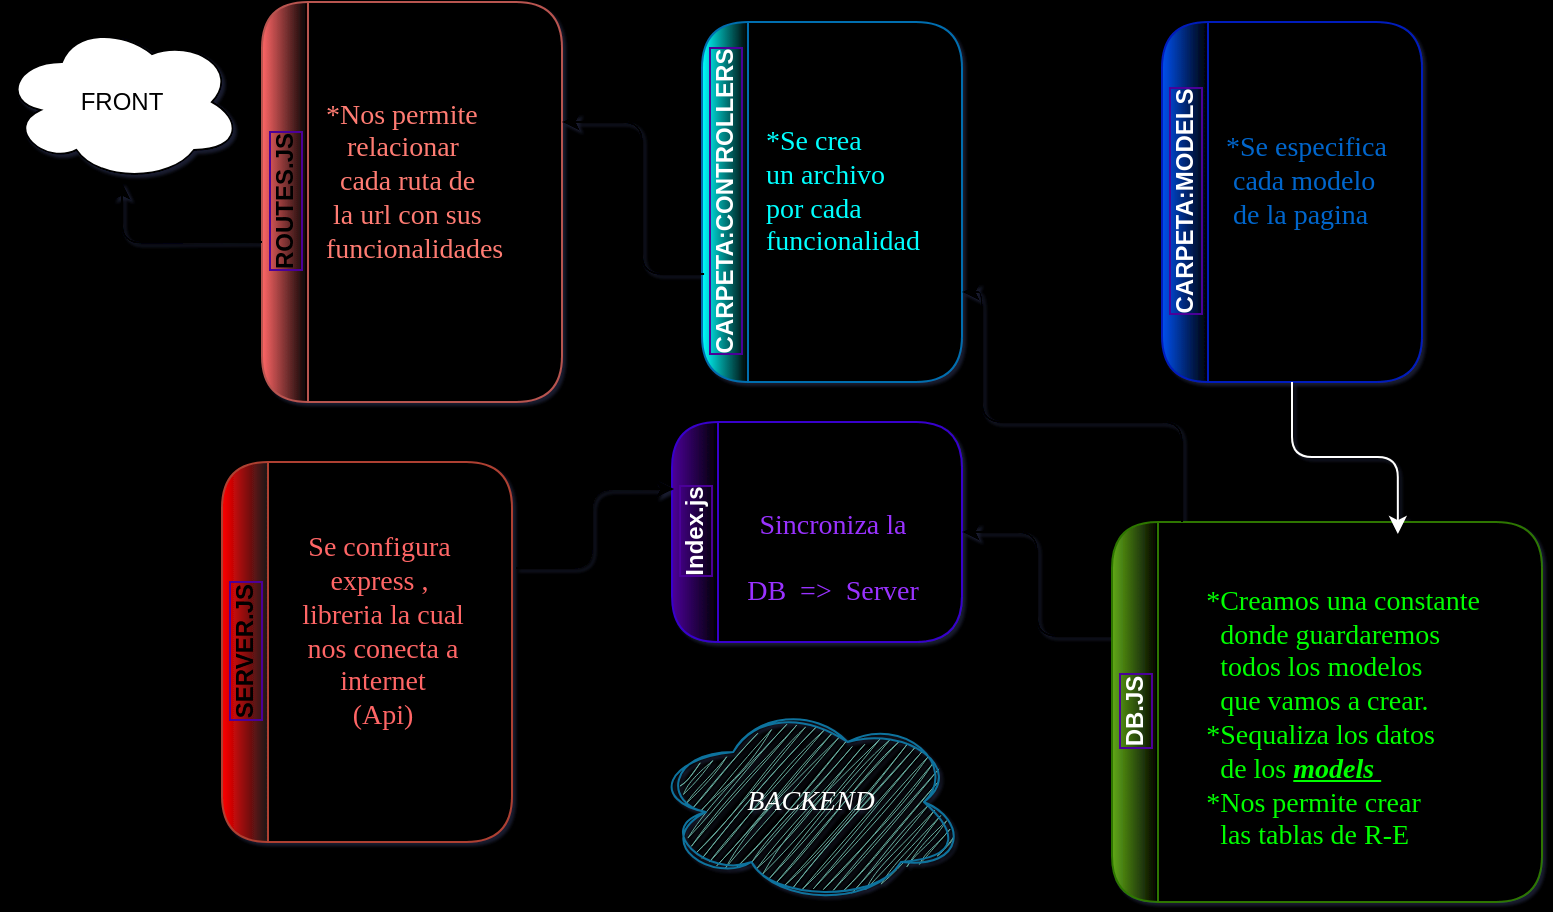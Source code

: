 <mxfile version="21.2.8" type="github">
  <diagram id="R2lEEEUBdFMjLlhIrx00" name="Page-1">
    <mxGraphModel dx="880" dy="462" grid="1" gridSize="10" guides="1" tooltips="1" connect="1" arrows="1" fold="1" page="1" pageScale="1" pageWidth="850" pageHeight="1100" background="#000000" math="0" shadow="1" extFonts="Permanent Marker^https://fonts.googleapis.com/css?family=Permanent+Marker">
      <root>
        <mxCell id="0" />
        <mxCell id="1" parent="0" />
        <mxCell id="7E1r3Ql1fIFvwaNYg_f9-37" value="Index.js" style="swimlane;horizontal=0;whiteSpace=wrap;html=1;labelBackgroundColor=none;labelBorderColor=#4C0099;fillColor=#4C0099;fontColor=#ffffff;strokeColor=#3700CC;gradientColor=#000000;gradientDirection=east;swimlaneFillColor=#000000;rounded=1;shadow=0;glass=0;swimlaneLine=1;arcSize=50;fontSize=12;" vertex="1" parent="1">
          <mxGeometry x="335" y="660" width="145" height="110" as="geometry">
            <mxRectangle x="270" y="230" width="40" height="80" as="alternateBounds" />
          </mxGeometry>
        </mxCell>
        <mxCell id="7E1r3Ql1fIFvwaNYg_f9-38" value="&lt;font color=&quot;#9933ff&quot; data-font-src=&quot;https://fonts.googleapis.com/css?family=Permanent+Marker&quot; face=&quot;Permanent Marker&quot; style=&quot;font-size: 14px;&quot;&gt;&lt;br style=&quot;font-size: 14px;&quot;&gt;Sincroniza la &lt;br style=&quot;font-size: 14px;&quot;&gt;&lt;br style=&quot;font-size: 14px;&quot;&gt;DB&amp;nbsp; =&amp;gt;&amp;nbsp; Server&lt;/font&gt;" style="text;html=1;align=center;verticalAlign=middle;resizable=0;points=[];autosize=1;strokeColor=none;fillColor=none;fontFamily=Comic Sans MS;fontSize=14;rounded=1;" vertex="1" parent="7E1r3Ql1fIFvwaNYg_f9-37">
          <mxGeometry x="20" y="20" width="120" height="80" as="geometry" />
        </mxCell>
        <mxCell id="7E1r3Ql1fIFvwaNYg_f9-42" value="" style="edgeStyle=orthogonalEdgeStyle;rounded=1;orthogonalLoop=1;jettySize=auto;html=1;entryX=1;entryY=0.5;entryDx=0;entryDy=0;exitX=0.065;exitY=0.3;exitDx=0;exitDy=0;exitPerimeter=0;" edge="1" parent="1" source="7E1r3Ql1fIFvwaNYg_f9-44" target="7E1r3Ql1fIFvwaNYg_f9-37">
          <mxGeometry relative="1" as="geometry">
            <mxPoint x="500" y="780" as="sourcePoint" />
            <mxPoint x="475" y="600" as="targetPoint" />
          </mxGeometry>
        </mxCell>
        <mxCell id="7E1r3Ql1fIFvwaNYg_f9-44" value="DB.JS&lt;br&gt;" style="swimlane;horizontal=0;whiteSpace=wrap;html=1;labelBackgroundColor=none;labelBorderColor=#4C0099;fillColor=#60a917;strokeColor=#2D7600;gradientDirection=east;swimlaneFillColor=#000000;rounded=1;fontColor=#ffffff;gradientColor=#000000;arcSize=50;" vertex="1" parent="1">
          <mxGeometry x="555" y="710" width="215" height="190" as="geometry" />
        </mxCell>
        <mxCell id="7E1r3Ql1fIFvwaNYg_f9-59" value="&lt;div style=&quot;text-align: left;&quot;&gt;&lt;font face=&quot;Permanent Marker&quot; color=&quot;#00ff00&quot;&gt;&lt;span style=&quot;font-size: 14px;&quot;&gt;&lt;br&gt;&lt;/span&gt;&lt;/font&gt;&lt;/div&gt;&lt;font color=&quot;#00ff00&quot; data-font-src=&quot;https://fonts.googleapis.com/css?family=Permanent+Marker&quot; face=&quot;Permanent Marker&quot; style=&quot;font-size: 14px;&quot;&gt;&lt;div style=&quot;text-align: left;&quot;&gt;&lt;span style=&quot;background-color: initial;&quot;&gt;*Creamos una constante&lt;/span&gt;&lt;/div&gt;&lt;div style=&quot;text-align: left;&quot;&gt;&lt;span style=&quot;background-color: initial;&quot;&gt;&amp;nbsp; donde guardaremos&amp;nbsp;&lt;/span&gt;&lt;/div&gt;&lt;div style=&quot;text-align: left;&quot;&gt;&lt;span style=&quot;background-color: initial;&quot;&gt;&amp;nbsp; todos los modelos&amp;nbsp;&lt;/span&gt;&lt;/div&gt;&lt;div style=&quot;text-align: left;&quot;&gt;&lt;span style=&quot;background-color: initial;&quot;&gt;&amp;nbsp; que vamos a crear.&lt;/span&gt;&lt;/div&gt;&lt;div style=&quot;text-align: left;&quot;&gt;&lt;span style=&quot;background-color: initial;&quot;&gt;*Sequaliza los datos&lt;/span&gt;&lt;/div&gt;&lt;div style=&quot;text-align: left;&quot;&gt;&lt;span style=&quot;background-color: initial;&quot;&gt;&amp;nbsp; de los&amp;nbsp;&lt;/span&gt;&lt;u style=&quot;background-color: initial;&quot;&gt;&lt;i&gt;&lt;b&gt;models&amp;nbsp;&lt;/b&gt;&lt;/i&gt;&lt;/u&gt;&lt;/div&gt;&lt;div style=&quot;text-align: left;&quot;&gt;*Nos permite crear&amp;nbsp;&lt;br style=&quot;color: rgb(255, 124, 115);&quot;&gt;&lt;span style=&quot;color: rgb(255, 124, 115);&quot;&gt;&amp;nbsp;&lt;/span&gt; las tablas de&amp;nbsp;R-E&lt;br&gt;&lt;/div&gt;&lt;/font&gt;" style="text;html=1;align=center;verticalAlign=middle;resizable=0;points=[];autosize=1;strokeColor=none;fillColor=none;rounded=1;shadow=1;" vertex="1" parent="7E1r3Ql1fIFvwaNYg_f9-44">
          <mxGeometry x="20" y="5" width="190" height="170" as="geometry" />
        </mxCell>
        <mxCell id="7E1r3Ql1fIFvwaNYg_f9-46" value="SERVER.JS&lt;br style=&quot;font-size: 12px;&quot;&gt;" style="swimlane;horizontal=0;whiteSpace=wrap;html=1;labelBackgroundColor=none;labelBorderColor=#4C0099;fillColor=#FF0000;strokeColor=#ae4132;gradientDirection=east;swimlaneFillColor=#000000;rounded=1;arcSize=50;gradientColor=#1A1A1A;fontSize=12;" vertex="1" parent="1">
          <mxGeometry x="110" y="680" width="145" height="190" as="geometry" />
        </mxCell>
        <mxCell id="7E1r3Ql1fIFvwaNYg_f9-47" value="&lt;font style=&quot;font-size: 14px;&quot;&gt;&lt;span style=&quot;font-size: 14px;&quot;&gt;Se configura&amp;nbsp;&lt;br style=&quot;font-size: 14px;&quot;&gt;express ,&amp;nbsp;&lt;br style=&quot;font-size: 14px;&quot;&gt;libreria la cual&lt;br style=&quot;font-size: 14px;&quot;&gt;nos conecta a&lt;br style=&quot;font-size: 14px;&quot;&gt;internet&lt;br style=&quot;font-size: 14px;&quot;&gt;(Api)&lt;br style=&quot;font-size: 14px;&quot;&gt;&lt;/span&gt;&lt;/font&gt;" style="text;html=1;align=center;verticalAlign=middle;resizable=0;points=[];autosize=1;strokeColor=none;fillColor=none;fontSize=14;fontFamily=Permanent Marker;fontSource=https%3A%2F%2Ffonts.googleapis.com%2Fcss%3Ffamily%3DPermanent%2BMarker;fontColor=#FF6666;rounded=1;" vertex="1" parent="7E1r3Ql1fIFvwaNYg_f9-46">
          <mxGeometry x="15" y="30" width="130" height="110" as="geometry" />
        </mxCell>
        <mxCell id="7E1r3Ql1fIFvwaNYg_f9-48" value="CARPETA:CONTROLLERS&lt;br&gt;" style="swimlane;horizontal=0;whiteSpace=wrap;html=1;labelBackgroundColor=none;labelBorderColor=#4C0099;fillColor=#00FFFF;fontColor=#ffffff;strokeColor=#006EAF;gradientDirection=east;swimlaneFillColor=#000000;gradientColor=#000000;rounded=1;arcSize=50;" vertex="1" parent="1">
          <mxGeometry x="350" y="460" width="130" height="180" as="geometry" />
        </mxCell>
        <mxCell id="7E1r3Ql1fIFvwaNYg_f9-49" value="*Se crea&amp;nbsp;&lt;br&gt;un archivo&lt;br style=&quot;font-size: 14px;&quot;&gt;por cada&amp;nbsp;&lt;br style=&quot;font-size: 14px;&quot;&gt;funcionalidad" style="text;html=1;align=left;verticalAlign=middle;resizable=0;points=[];autosize=1;strokeColor=none;fillColor=none;fontSize=14;fontFamily=Permanent Marker;fontSource=https%3A%2F%2Ffonts.googleapis.com%2Fcss%3Ffamily%3DPermanent%2BMarker;fontColor=#00FFFF;rounded=1;" vertex="1" parent="7E1r3Ql1fIFvwaNYg_f9-48">
          <mxGeometry x="30" y="45" width="120" height="80" as="geometry" />
        </mxCell>
        <mxCell id="7E1r3Ql1fIFvwaNYg_f9-50" value="CARPETA:MODELS" style="swimlane;horizontal=0;whiteSpace=wrap;html=1;labelBackgroundColor=none;labelBorderColor=#4C0099;fillColor=#0050ef;fontColor=#ffffff;strokeColor=#001DBC;gradientDirection=east;swimlaneFillColor=#000000;gradientColor=#000000;rounded=1;arcSize=50;glass=0;shadow=0;swimlaneLine=1;" vertex="1" parent="1">
          <mxGeometry x="580" y="460" width="130" height="180" as="geometry" />
        </mxCell>
        <mxCell id="7E1r3Ql1fIFvwaNYg_f9-51" value="&lt;font color=&quot;#0066cc&quot; data-font-src=&quot;https://fonts.googleapis.com/css?family=Permanent+Marker&quot; face=&quot;Permanent Marker&quot; style=&quot;font-size: 14px;&quot;&gt;*Se especifica &lt;br&gt;&amp;nbsp;cada&amp;nbsp;modelo&lt;br&gt;&amp;nbsp;de la pagina&lt;br&gt;&lt;/font&gt;" style="text;html=1;align=left;verticalAlign=middle;resizable=0;points=[];autosize=1;strokeColor=none;fillColor=none;rounded=1;arcSize=50;" vertex="1" parent="7E1r3Ql1fIFvwaNYg_f9-50">
          <mxGeometry x="30" y="45" width="120" height="70" as="geometry" />
        </mxCell>
        <mxCell id="7E1r3Ql1fIFvwaNYg_f9-52" value="ROUTES.JS" style="swimlane;horizontal=0;whiteSpace=wrap;html=1;labelBackgroundColor=none;labelBorderColor=#4C0099;fillColor=#000000;strokeColor=#b85450;gradientColor=#FF6666;gradientDirection=west;swimlaneFillColor=#000000;rounded=1;arcSize=50;" vertex="1" parent="1">
          <mxGeometry x="130" y="450" width="150" height="200" as="geometry" />
        </mxCell>
        <mxCell id="7E1r3Ql1fIFvwaNYg_f9-53" value="&lt;font color=&quot;#ff7c73&quot; data-font-src=&quot;https://fonts.googleapis.com/css?family=Permanent+Marker&quot; face=&quot;Permanent Marker&quot; style=&quot;font-size: 14px;&quot;&gt;*Nos permite &lt;br&gt;&amp;nbsp; &amp;nbsp;relacionar&amp;nbsp;&amp;nbsp;&lt;br&gt;&amp;nbsp; cada ruta de &lt;br&gt;&amp;nbsp;la&amp;nbsp;url con sus&lt;br&gt;funcionalidades&lt;br&gt;&lt;/font&gt;" style="text;html=1;align=left;verticalAlign=middle;resizable=0;points=[];autosize=1;strokeColor=none;fillColor=none;rounded=1;" vertex="1" parent="7E1r3Ql1fIFvwaNYg_f9-52">
          <mxGeometry x="30" y="40" width="130" height="100" as="geometry" />
        </mxCell>
        <mxCell id="7E1r3Ql1fIFvwaNYg_f9-67" value="" style="edgeStyle=orthogonalEdgeStyle;rounded=1;orthogonalLoop=1;jettySize=auto;html=1;" edge="1" parent="1" target="7E1r3Ql1fIFvwaNYg_f9-71">
          <mxGeometry relative="1" as="geometry">
            <mxPoint x="130" y="570" as="sourcePoint" />
            <mxPoint x="50" y="630" as="targetPoint" />
          </mxGeometry>
        </mxCell>
        <mxCell id="7E1r3Ql1fIFvwaNYg_f9-68" value="" style="edgeStyle=orthogonalEdgeStyle;rounded=1;orthogonalLoop=1;jettySize=auto;html=1;exitX=0.5;exitY=1;exitDx=0;exitDy=0;entryX=0.647;entryY=0.006;entryDx=0;entryDy=0;entryPerimeter=0;strokeColor=#FFFFFF;" edge="1" parent="1" source="7E1r3Ql1fIFvwaNYg_f9-50" target="7E1r3Ql1fIFvwaNYg_f9-59">
          <mxGeometry relative="1" as="geometry">
            <mxPoint x="471" y="670" as="sourcePoint" />
            <mxPoint x="651" y="727" as="targetPoint" />
          </mxGeometry>
        </mxCell>
        <mxCell id="7E1r3Ql1fIFvwaNYg_f9-71" value="FRONT&lt;br&gt;" style="ellipse;shape=cloud;whiteSpace=wrap;html=1;rounded=1;" vertex="1" parent="1">
          <mxGeometry y="460" width="120" height="80" as="geometry" />
        </mxCell>
        <mxCell id="7E1r3Ql1fIFvwaNYg_f9-74" value="" style="edgeStyle=orthogonalEdgeStyle;rounded=1;orthogonalLoop=1;jettySize=auto;html=1;entryX=1;entryY=0.75;entryDx=0;entryDy=0;" edge="1" parent="1" target="7E1r3Ql1fIFvwaNYg_f9-48">
          <mxGeometry relative="1" as="geometry">
            <mxPoint x="590" y="710" as="sourcePoint" />
            <mxPoint x="718" y="736" as="targetPoint" />
            <Array as="points">
              <mxPoint x="590" y="660" />
              <mxPoint x="490" y="660" />
              <mxPoint x="490" y="595" />
            </Array>
          </mxGeometry>
        </mxCell>
        <mxCell id="7E1r3Ql1fIFvwaNYg_f9-75" value="" style="edgeStyle=orthogonalEdgeStyle;rounded=1;orthogonalLoop=1;jettySize=auto;html=1;exitX=0.008;exitY=0.7;exitDx=0;exitDy=0;exitPerimeter=0;entryX=0.923;entryY=0.2;entryDx=0;entryDy=0;entryPerimeter=0;" edge="1" parent="1" source="7E1r3Ql1fIFvwaNYg_f9-48" target="7E1r3Ql1fIFvwaNYg_f9-53">
          <mxGeometry relative="1" as="geometry">
            <mxPoint x="665" y="680" as="sourcePoint" />
            <mxPoint x="728" y="746" as="targetPoint" />
          </mxGeometry>
        </mxCell>
        <mxCell id="7E1r3Ql1fIFvwaNYg_f9-78" value="" style="edgeStyle=orthogonalEdgeStyle;rounded=1;orthogonalLoop=1;jettySize=auto;html=1;exitX=1.015;exitY=0.209;exitDx=0;exitDy=0;exitPerimeter=0;entryX=0.007;entryY=0.305;entryDx=0;entryDy=0;entryPerimeter=0;" edge="1" parent="1" source="7E1r3Ql1fIFvwaNYg_f9-47" target="7E1r3Ql1fIFvwaNYg_f9-37">
          <mxGeometry relative="1" as="geometry">
            <mxPoint x="675" y="690" as="sourcePoint" />
            <mxPoint x="330" y="720" as="targetPoint" />
          </mxGeometry>
        </mxCell>
        <mxCell id="7E1r3Ql1fIFvwaNYg_f9-82" value="BACKEND" style="ellipse;shape=cloud;fillColor=#67AB9F;labelBorderColor=none;shadow=0;whiteSpace=wrap;rounded=1;sketch=1;curveFitting=1;jiggle=2;strokeColor=#10739e;labelBackgroundColor=none;html=1;fontStyle=2;fontFamily=Comic Sans MS;spacing=2;fontSize=14;gradientColor=none;fontColor=#FFFFFF;" vertex="1" parent="1">
          <mxGeometry x="327.5" y="800" width="152.5" height="100" as="geometry" />
        </mxCell>
      </root>
    </mxGraphModel>
  </diagram>
</mxfile>

